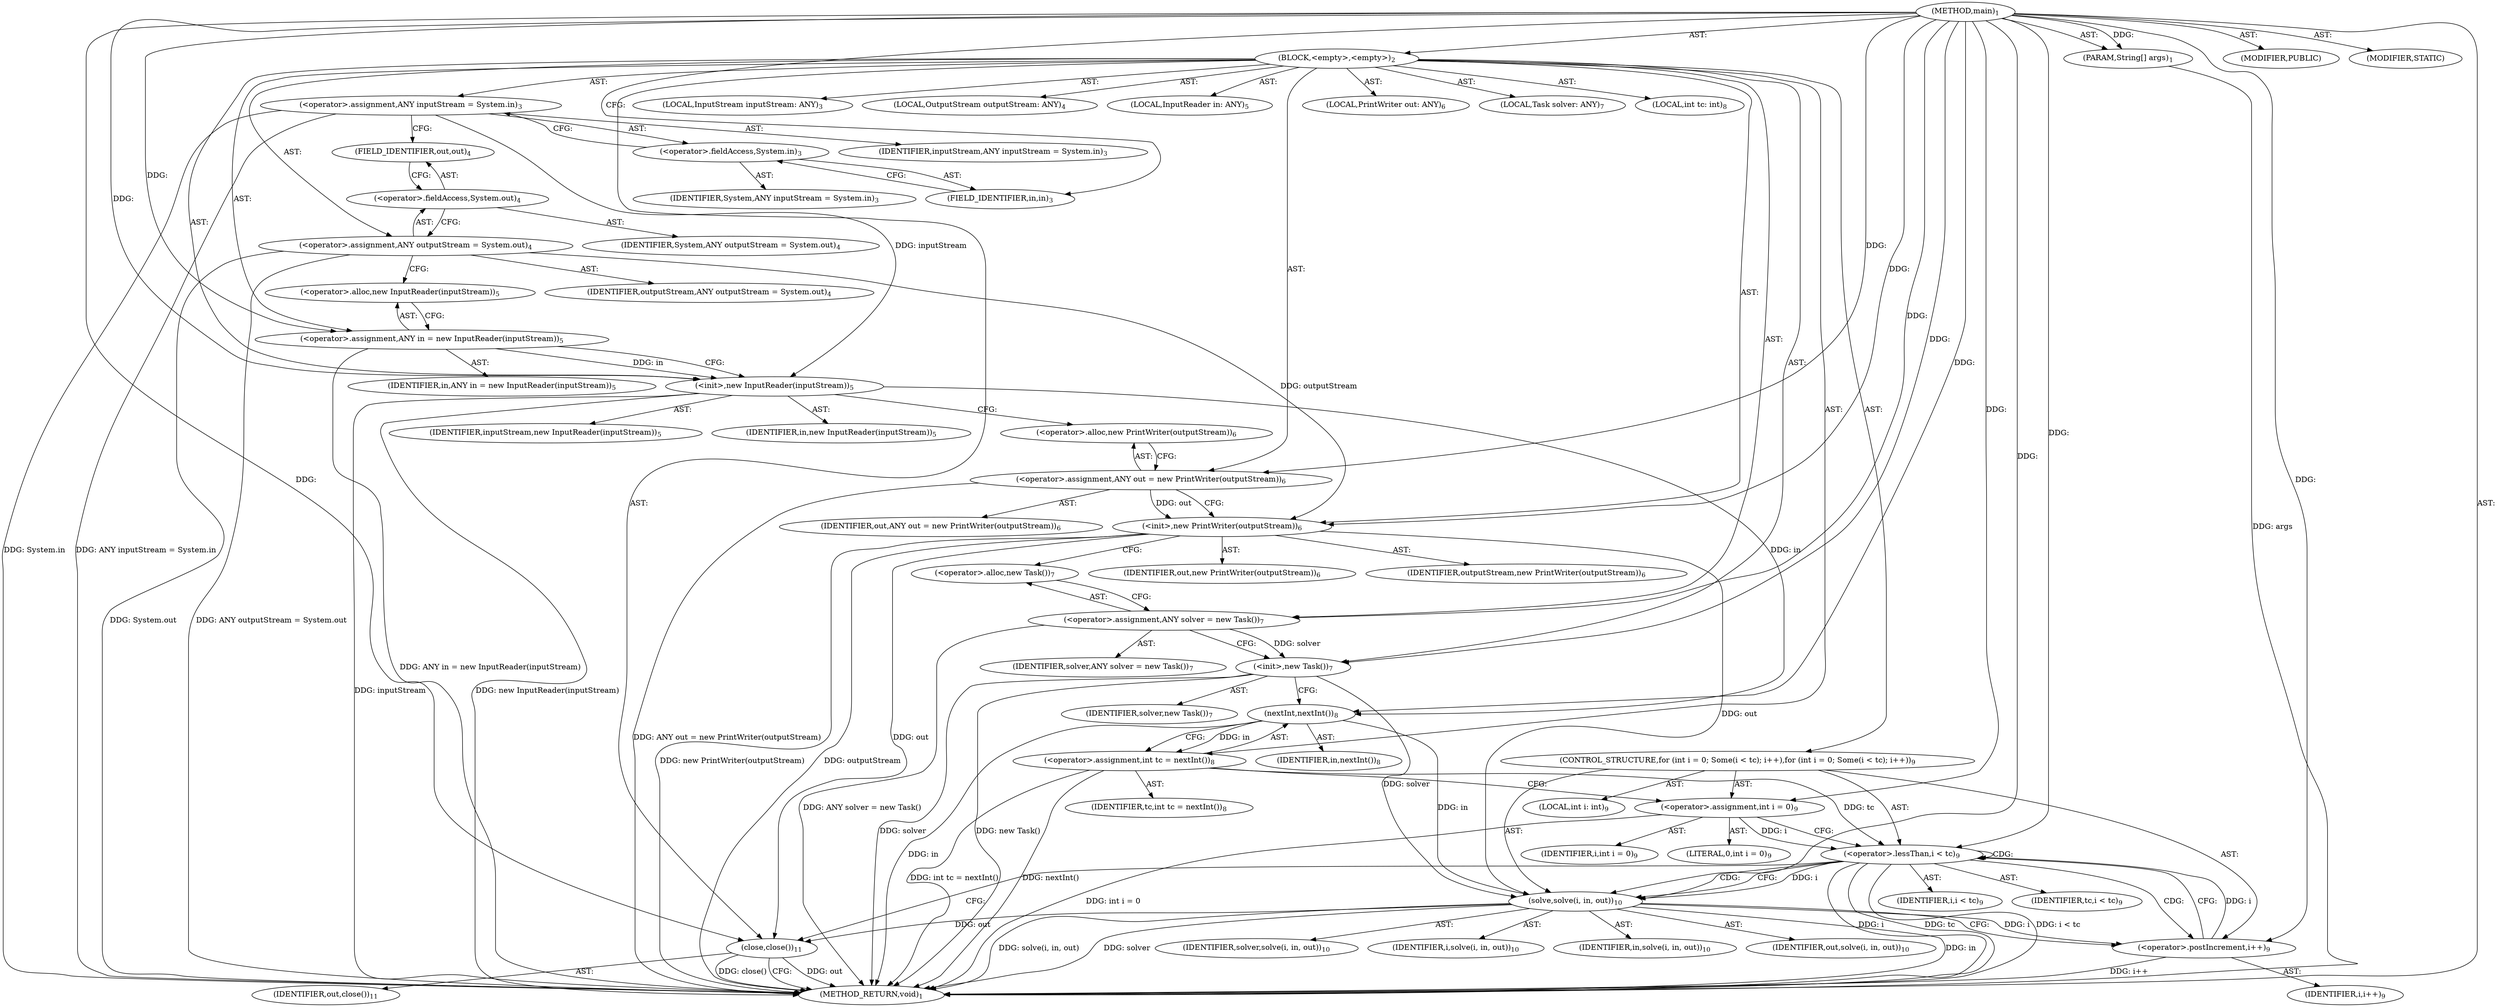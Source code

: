 digraph "main" {  
"23" [label = <(METHOD,main)<SUB>1</SUB>> ]
"24" [label = <(PARAM,String[] args)<SUB>1</SUB>> ]
"25" [label = <(BLOCK,&lt;empty&gt;,&lt;empty&gt;)<SUB>2</SUB>> ]
"26" [label = <(LOCAL,InputStream inputStream: ANY)<SUB>3</SUB>> ]
"27" [label = <(&lt;operator&gt;.assignment,ANY inputStream = System.in)<SUB>3</SUB>> ]
"28" [label = <(IDENTIFIER,inputStream,ANY inputStream = System.in)<SUB>3</SUB>> ]
"29" [label = <(&lt;operator&gt;.fieldAccess,System.in)<SUB>3</SUB>> ]
"30" [label = <(IDENTIFIER,System,ANY inputStream = System.in)<SUB>3</SUB>> ]
"31" [label = <(FIELD_IDENTIFIER,in,in)<SUB>3</SUB>> ]
"32" [label = <(LOCAL,OutputStream outputStream: ANY)<SUB>4</SUB>> ]
"33" [label = <(&lt;operator&gt;.assignment,ANY outputStream = System.out)<SUB>4</SUB>> ]
"34" [label = <(IDENTIFIER,outputStream,ANY outputStream = System.out)<SUB>4</SUB>> ]
"35" [label = <(&lt;operator&gt;.fieldAccess,System.out)<SUB>4</SUB>> ]
"36" [label = <(IDENTIFIER,System,ANY outputStream = System.out)<SUB>4</SUB>> ]
"37" [label = <(FIELD_IDENTIFIER,out,out)<SUB>4</SUB>> ]
"4" [label = <(LOCAL,InputReader in: ANY)<SUB>5</SUB>> ]
"38" [label = <(&lt;operator&gt;.assignment,ANY in = new InputReader(inputStream))<SUB>5</SUB>> ]
"39" [label = <(IDENTIFIER,in,ANY in = new InputReader(inputStream))<SUB>5</SUB>> ]
"40" [label = <(&lt;operator&gt;.alloc,new InputReader(inputStream))<SUB>5</SUB>> ]
"41" [label = <(&lt;init&gt;,new InputReader(inputStream))<SUB>5</SUB>> ]
"3" [label = <(IDENTIFIER,in,new InputReader(inputStream))<SUB>5</SUB>> ]
"42" [label = <(IDENTIFIER,inputStream,new InputReader(inputStream))<SUB>5</SUB>> ]
"6" [label = <(LOCAL,PrintWriter out: ANY)<SUB>6</SUB>> ]
"43" [label = <(&lt;operator&gt;.assignment,ANY out = new PrintWriter(outputStream))<SUB>6</SUB>> ]
"44" [label = <(IDENTIFIER,out,ANY out = new PrintWriter(outputStream))<SUB>6</SUB>> ]
"45" [label = <(&lt;operator&gt;.alloc,new PrintWriter(outputStream))<SUB>6</SUB>> ]
"46" [label = <(&lt;init&gt;,new PrintWriter(outputStream))<SUB>6</SUB>> ]
"5" [label = <(IDENTIFIER,out,new PrintWriter(outputStream))<SUB>6</SUB>> ]
"47" [label = <(IDENTIFIER,outputStream,new PrintWriter(outputStream))<SUB>6</SUB>> ]
"8" [label = <(LOCAL,Task solver: ANY)<SUB>7</SUB>> ]
"48" [label = <(&lt;operator&gt;.assignment,ANY solver = new Task())<SUB>7</SUB>> ]
"49" [label = <(IDENTIFIER,solver,ANY solver = new Task())<SUB>7</SUB>> ]
"50" [label = <(&lt;operator&gt;.alloc,new Task())<SUB>7</SUB>> ]
"51" [label = <(&lt;init&gt;,new Task())<SUB>7</SUB>> ]
"7" [label = <(IDENTIFIER,solver,new Task())<SUB>7</SUB>> ]
"52" [label = <(LOCAL,int tc: int)<SUB>8</SUB>> ]
"53" [label = <(&lt;operator&gt;.assignment,int tc = nextInt())<SUB>8</SUB>> ]
"54" [label = <(IDENTIFIER,tc,int tc = nextInt())<SUB>8</SUB>> ]
"55" [label = <(nextInt,nextInt())<SUB>8</SUB>> ]
"56" [label = <(IDENTIFIER,in,nextInt())<SUB>8</SUB>> ]
"57" [label = <(CONTROL_STRUCTURE,for (int i = 0; Some(i &lt; tc); i++),for (int i = 0; Some(i &lt; tc); i++))<SUB>9</SUB>> ]
"58" [label = <(LOCAL,int i: int)<SUB>9</SUB>> ]
"59" [label = <(&lt;operator&gt;.assignment,int i = 0)<SUB>9</SUB>> ]
"60" [label = <(IDENTIFIER,i,int i = 0)<SUB>9</SUB>> ]
"61" [label = <(LITERAL,0,int i = 0)<SUB>9</SUB>> ]
"62" [label = <(&lt;operator&gt;.lessThan,i &lt; tc)<SUB>9</SUB>> ]
"63" [label = <(IDENTIFIER,i,i &lt; tc)<SUB>9</SUB>> ]
"64" [label = <(IDENTIFIER,tc,i &lt; tc)<SUB>9</SUB>> ]
"65" [label = <(&lt;operator&gt;.postIncrement,i++)<SUB>9</SUB>> ]
"66" [label = <(IDENTIFIER,i,i++)<SUB>9</SUB>> ]
"67" [label = <(solve,solve(i, in, out))<SUB>10</SUB>> ]
"68" [label = <(IDENTIFIER,solver,solve(i, in, out))<SUB>10</SUB>> ]
"69" [label = <(IDENTIFIER,i,solve(i, in, out))<SUB>10</SUB>> ]
"70" [label = <(IDENTIFIER,in,solve(i, in, out))<SUB>10</SUB>> ]
"71" [label = <(IDENTIFIER,out,solve(i, in, out))<SUB>10</SUB>> ]
"72" [label = <(close,close())<SUB>11</SUB>> ]
"73" [label = <(IDENTIFIER,out,close())<SUB>11</SUB>> ]
"74" [label = <(MODIFIER,PUBLIC)> ]
"75" [label = <(MODIFIER,STATIC)> ]
"76" [label = <(METHOD_RETURN,void)<SUB>1</SUB>> ]
  "23" -> "24"  [ label = "AST: "] 
  "23" -> "25"  [ label = "AST: "] 
  "23" -> "74"  [ label = "AST: "] 
  "23" -> "75"  [ label = "AST: "] 
  "23" -> "76"  [ label = "AST: "] 
  "25" -> "26"  [ label = "AST: "] 
  "25" -> "27"  [ label = "AST: "] 
  "25" -> "32"  [ label = "AST: "] 
  "25" -> "33"  [ label = "AST: "] 
  "25" -> "4"  [ label = "AST: "] 
  "25" -> "38"  [ label = "AST: "] 
  "25" -> "41"  [ label = "AST: "] 
  "25" -> "6"  [ label = "AST: "] 
  "25" -> "43"  [ label = "AST: "] 
  "25" -> "46"  [ label = "AST: "] 
  "25" -> "8"  [ label = "AST: "] 
  "25" -> "48"  [ label = "AST: "] 
  "25" -> "51"  [ label = "AST: "] 
  "25" -> "52"  [ label = "AST: "] 
  "25" -> "53"  [ label = "AST: "] 
  "25" -> "57"  [ label = "AST: "] 
  "25" -> "72"  [ label = "AST: "] 
  "27" -> "28"  [ label = "AST: "] 
  "27" -> "29"  [ label = "AST: "] 
  "29" -> "30"  [ label = "AST: "] 
  "29" -> "31"  [ label = "AST: "] 
  "33" -> "34"  [ label = "AST: "] 
  "33" -> "35"  [ label = "AST: "] 
  "35" -> "36"  [ label = "AST: "] 
  "35" -> "37"  [ label = "AST: "] 
  "38" -> "39"  [ label = "AST: "] 
  "38" -> "40"  [ label = "AST: "] 
  "41" -> "3"  [ label = "AST: "] 
  "41" -> "42"  [ label = "AST: "] 
  "43" -> "44"  [ label = "AST: "] 
  "43" -> "45"  [ label = "AST: "] 
  "46" -> "5"  [ label = "AST: "] 
  "46" -> "47"  [ label = "AST: "] 
  "48" -> "49"  [ label = "AST: "] 
  "48" -> "50"  [ label = "AST: "] 
  "51" -> "7"  [ label = "AST: "] 
  "53" -> "54"  [ label = "AST: "] 
  "53" -> "55"  [ label = "AST: "] 
  "55" -> "56"  [ label = "AST: "] 
  "57" -> "58"  [ label = "AST: "] 
  "57" -> "59"  [ label = "AST: "] 
  "57" -> "62"  [ label = "AST: "] 
  "57" -> "65"  [ label = "AST: "] 
  "57" -> "67"  [ label = "AST: "] 
  "59" -> "60"  [ label = "AST: "] 
  "59" -> "61"  [ label = "AST: "] 
  "62" -> "63"  [ label = "AST: "] 
  "62" -> "64"  [ label = "AST: "] 
  "65" -> "66"  [ label = "AST: "] 
  "67" -> "68"  [ label = "AST: "] 
  "67" -> "69"  [ label = "AST: "] 
  "67" -> "70"  [ label = "AST: "] 
  "67" -> "71"  [ label = "AST: "] 
  "72" -> "73"  [ label = "AST: "] 
  "27" -> "37"  [ label = "CFG: "] 
  "33" -> "40"  [ label = "CFG: "] 
  "38" -> "41"  [ label = "CFG: "] 
  "41" -> "45"  [ label = "CFG: "] 
  "43" -> "46"  [ label = "CFG: "] 
  "46" -> "50"  [ label = "CFG: "] 
  "48" -> "51"  [ label = "CFG: "] 
  "51" -> "55"  [ label = "CFG: "] 
  "53" -> "59"  [ label = "CFG: "] 
  "72" -> "76"  [ label = "CFG: "] 
  "29" -> "27"  [ label = "CFG: "] 
  "35" -> "33"  [ label = "CFG: "] 
  "40" -> "38"  [ label = "CFG: "] 
  "45" -> "43"  [ label = "CFG: "] 
  "50" -> "48"  [ label = "CFG: "] 
  "55" -> "53"  [ label = "CFG: "] 
  "59" -> "62"  [ label = "CFG: "] 
  "62" -> "67"  [ label = "CFG: "] 
  "62" -> "72"  [ label = "CFG: "] 
  "65" -> "62"  [ label = "CFG: "] 
  "67" -> "65"  [ label = "CFG: "] 
  "31" -> "29"  [ label = "CFG: "] 
  "37" -> "35"  [ label = "CFG: "] 
  "23" -> "31"  [ label = "CFG: "] 
  "24" -> "76"  [ label = "DDG: args"] 
  "27" -> "76"  [ label = "DDG: System.in"] 
  "27" -> "76"  [ label = "DDG: ANY inputStream = System.in"] 
  "33" -> "76"  [ label = "DDG: System.out"] 
  "33" -> "76"  [ label = "DDG: ANY outputStream = System.out"] 
  "38" -> "76"  [ label = "DDG: ANY in = new InputReader(inputStream)"] 
  "41" -> "76"  [ label = "DDG: inputStream"] 
  "41" -> "76"  [ label = "DDG: new InputReader(inputStream)"] 
  "43" -> "76"  [ label = "DDG: ANY out = new PrintWriter(outputStream)"] 
  "46" -> "76"  [ label = "DDG: outputStream"] 
  "46" -> "76"  [ label = "DDG: new PrintWriter(outputStream)"] 
  "48" -> "76"  [ label = "DDG: ANY solver = new Task()"] 
  "51" -> "76"  [ label = "DDG: solver"] 
  "51" -> "76"  [ label = "DDG: new Task()"] 
  "55" -> "76"  [ label = "DDG: in"] 
  "53" -> "76"  [ label = "DDG: nextInt()"] 
  "53" -> "76"  [ label = "DDG: int tc = nextInt()"] 
  "59" -> "76"  [ label = "DDG: int i = 0"] 
  "62" -> "76"  [ label = "DDG: i"] 
  "62" -> "76"  [ label = "DDG: tc"] 
  "62" -> "76"  [ label = "DDG: i &lt; tc"] 
  "72" -> "76"  [ label = "DDG: out"] 
  "72" -> "76"  [ label = "DDG: close()"] 
  "67" -> "76"  [ label = "DDG: solver"] 
  "67" -> "76"  [ label = "DDG: in"] 
  "67" -> "76"  [ label = "DDG: solve(i, in, out)"] 
  "65" -> "76"  [ label = "DDG: i++"] 
  "23" -> "24"  [ label = "DDG: "] 
  "23" -> "38"  [ label = "DDG: "] 
  "23" -> "43"  [ label = "DDG: "] 
  "23" -> "48"  [ label = "DDG: "] 
  "55" -> "53"  [ label = "DDG: in"] 
  "38" -> "41"  [ label = "DDG: in"] 
  "23" -> "41"  [ label = "DDG: "] 
  "27" -> "41"  [ label = "DDG: inputStream"] 
  "43" -> "46"  [ label = "DDG: out"] 
  "23" -> "46"  [ label = "DDG: "] 
  "33" -> "46"  [ label = "DDG: outputStream"] 
  "48" -> "51"  [ label = "DDG: solver"] 
  "23" -> "51"  [ label = "DDG: "] 
  "23" -> "59"  [ label = "DDG: "] 
  "46" -> "72"  [ label = "DDG: out"] 
  "67" -> "72"  [ label = "DDG: out"] 
  "23" -> "72"  [ label = "DDG: "] 
  "41" -> "55"  [ label = "DDG: in"] 
  "23" -> "55"  [ label = "DDG: "] 
  "59" -> "62"  [ label = "DDG: i"] 
  "65" -> "62"  [ label = "DDG: i"] 
  "23" -> "62"  [ label = "DDG: "] 
  "53" -> "62"  [ label = "DDG: tc"] 
  "67" -> "65"  [ label = "DDG: i"] 
  "23" -> "65"  [ label = "DDG: "] 
  "51" -> "67"  [ label = "DDG: solver"] 
  "23" -> "67"  [ label = "DDG: "] 
  "62" -> "67"  [ label = "DDG: i"] 
  "55" -> "67"  [ label = "DDG: in"] 
  "46" -> "67"  [ label = "DDG: out"] 
  "62" -> "67"  [ label = "CDG: "] 
  "62" -> "65"  [ label = "CDG: "] 
  "62" -> "62"  [ label = "CDG: "] 
}
